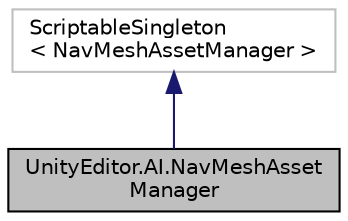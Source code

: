 digraph "UnityEditor.AI.NavMeshAssetManager"
{
 // LATEX_PDF_SIZE
  edge [fontname="Helvetica",fontsize="10",labelfontname="Helvetica",labelfontsize="10"];
  node [fontname="Helvetica",fontsize="10",shape=record];
  Node1 [label="UnityEditor.AI.NavMeshAsset\lManager",height=0.2,width=0.4,color="black", fillcolor="grey75", style="filled", fontcolor="black",tooltip=" "];
  Node2 -> Node1 [dir="back",color="midnightblue",fontsize="10",style="solid",fontname="Helvetica"];
  Node2 [label="ScriptableSingleton\l\< NavMeshAssetManager \>",height=0.2,width=0.4,color="grey75", fillcolor="white", style="filled",tooltip=" "];
}
